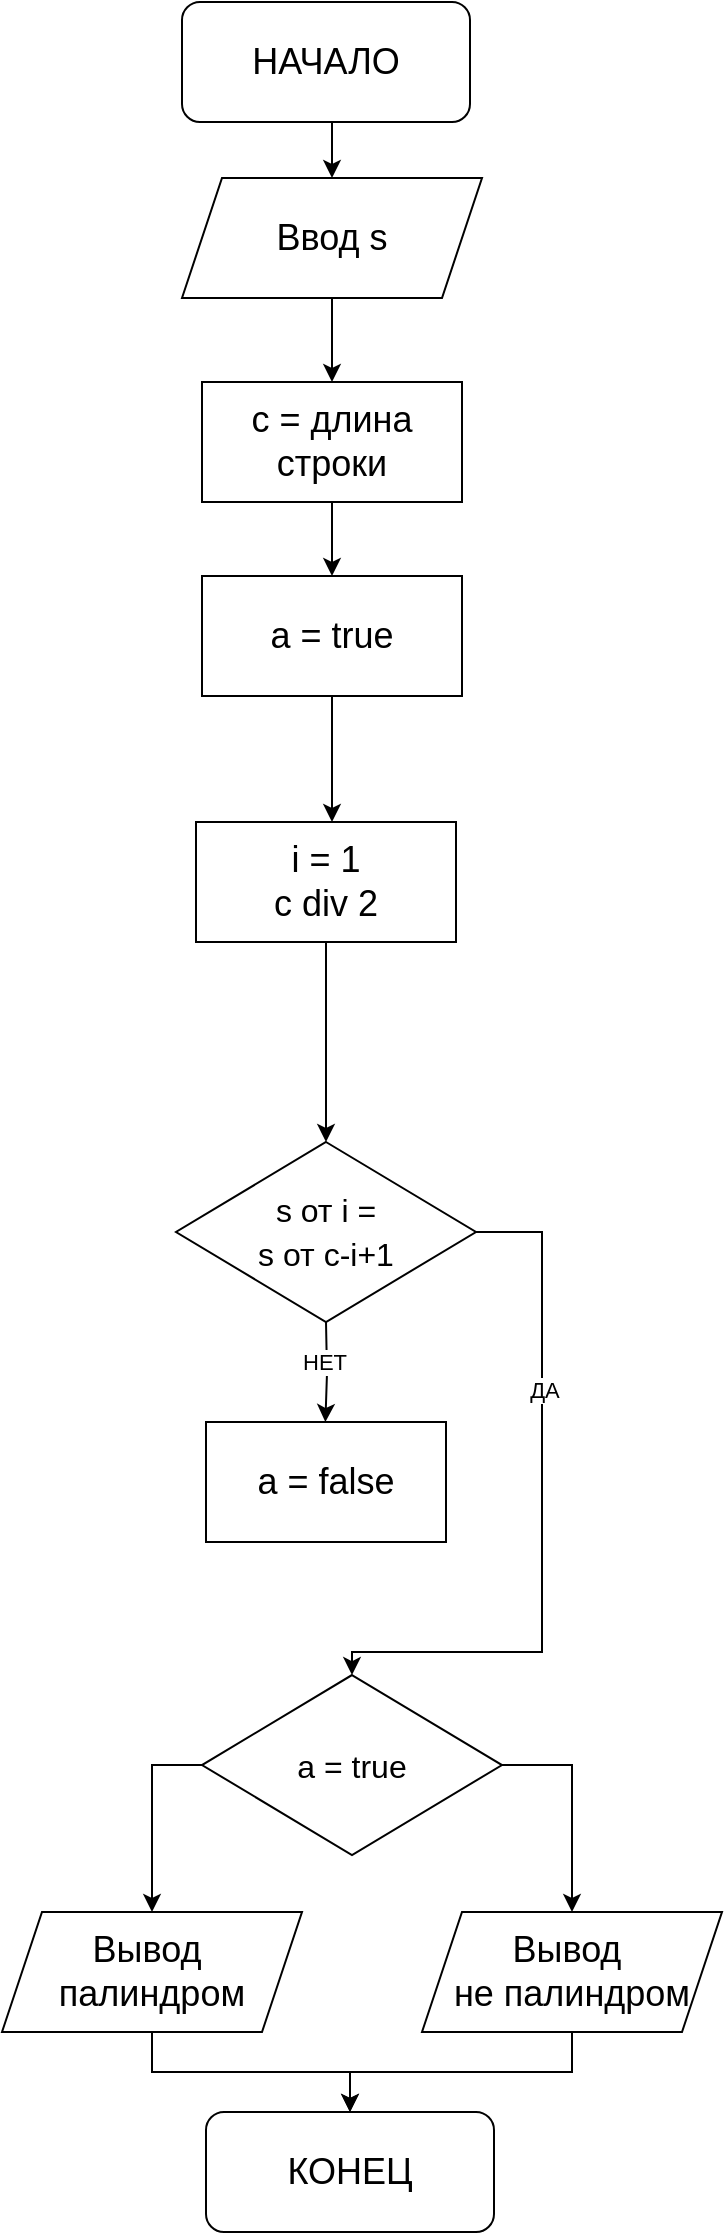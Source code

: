 <mxfile version="22.1.8" type="device">
  <diagram name="Страница — 1" id="cFuSS7QKAt1AiNt9xKHw">
    <mxGraphModel dx="696" dy="313" grid="1" gridSize="10" guides="1" tooltips="1" connect="1" arrows="1" fold="1" page="1" pageScale="1" pageWidth="827" pageHeight="1169" math="0" shadow="0">
      <root>
        <mxCell id="0" />
        <mxCell id="1" parent="0" />
        <mxCell id="e_HS2HajH7sfMlvskivI-38" style="edgeStyle=orthogonalEdgeStyle;rounded=0;orthogonalLoop=1;jettySize=auto;html=1;exitX=0.5;exitY=1;exitDx=0;exitDy=0;entryX=0.5;entryY=0;entryDx=0;entryDy=0;fontSize=18;" parent="1" source="e_HS2HajH7sfMlvskivI-39" target="e_HS2HajH7sfMlvskivI-40" edge="1">
          <mxGeometry relative="1" as="geometry" />
        </mxCell>
        <mxCell id="e_HS2HajH7sfMlvskivI-39" value="&lt;font style=&quot;font-size: 18px;&quot;&gt;НАЧАЛО&lt;/font&gt;" style="rounded=1;whiteSpace=wrap;html=1;fontSize=18;" parent="1" vertex="1">
          <mxGeometry x="340" y="30" width="144" height="60" as="geometry" />
        </mxCell>
        <mxCell id="e_HS2HajH7sfMlvskivI-44" style="edgeStyle=orthogonalEdgeStyle;rounded=0;orthogonalLoop=1;jettySize=auto;html=1;exitX=0.5;exitY=1;exitDx=0;exitDy=0;" parent="1" source="e_HS2HajH7sfMlvskivI-40" target="e_HS2HajH7sfMlvskivI-43" edge="1">
          <mxGeometry relative="1" as="geometry" />
        </mxCell>
        <mxCell id="e_HS2HajH7sfMlvskivI-40" value="&lt;font style=&quot;font-size: 18px;&quot;&gt;Ввод s&lt;/font&gt;" style="shape=parallelogram;perimeter=parallelogramPerimeter;whiteSpace=wrap;html=1;fixedSize=1;fontSize=18;" parent="1" vertex="1">
          <mxGeometry x="340" y="118" width="150" height="60" as="geometry" />
        </mxCell>
        <mxCell id="e_HS2HajH7sfMlvskivI-55" style="edgeStyle=orthogonalEdgeStyle;rounded=0;orthogonalLoop=1;jettySize=auto;html=1;exitX=0.5;exitY=1;exitDx=0;exitDy=0;" parent="1" source="e_HS2HajH7sfMlvskivI-43" target="e_HS2HajH7sfMlvskivI-53" edge="1">
          <mxGeometry relative="1" as="geometry" />
        </mxCell>
        <mxCell id="e_HS2HajH7sfMlvskivI-43" value="&lt;font style=&quot;font-size: 18px;&quot;&gt;c = длина строки&lt;/font&gt;" style="rounded=0;whiteSpace=wrap;html=1;fontSize=18;" parent="1" vertex="1">
          <mxGeometry x="350" y="220" width="130" height="60" as="geometry" />
        </mxCell>
        <mxCell id="e_HS2HajH7sfMlvskivI-50" style="edgeStyle=orthogonalEdgeStyle;rounded=0;orthogonalLoop=1;jettySize=auto;html=1;exitX=0.5;exitY=1;exitDx=0;exitDy=0;" parent="1" edge="1">
          <mxGeometry relative="1" as="geometry">
            <mxPoint x="411.69" y="740" as="targetPoint" />
            <mxPoint x="412" y="690" as="sourcePoint" />
          </mxGeometry>
        </mxCell>
        <mxCell id="e_HS2HajH7sfMlvskivI-51" value="НЕТ" style="edgeLabel;html=1;align=center;verticalAlign=middle;resizable=0;points=[];" parent="e_HS2HajH7sfMlvskivI-50" vertex="1" connectable="0">
          <mxGeometry x="-0.202" y="-2" relative="1" as="geometry">
            <mxPoint as="offset" />
          </mxGeometry>
        </mxCell>
        <mxCell id="e_HS2HajH7sfMlvskivI-62" style="edgeStyle=orthogonalEdgeStyle;rounded=0;orthogonalLoop=1;jettySize=auto;html=1;exitX=1;exitY=0.5;exitDx=0;exitDy=0;entryX=0.5;entryY=0;entryDx=0;entryDy=0;" parent="1" source="e_HS2HajH7sfMlvskivI-47" target="e_HS2HajH7sfMlvskivI-61" edge="1">
          <mxGeometry relative="1" as="geometry">
            <Array as="points">
              <mxPoint x="520" y="645" />
              <mxPoint x="520" y="855" />
              <mxPoint x="425" y="855" />
            </Array>
            <mxPoint x="500" y="640" as="sourcePoint" />
          </mxGeometry>
        </mxCell>
        <mxCell id="e_HS2HajH7sfMlvskivI-63" value="ДА" style="edgeLabel;html=1;align=center;verticalAlign=middle;resizable=0;points=[];" parent="e_HS2HajH7sfMlvskivI-62" vertex="1" connectable="0">
          <mxGeometry x="-0.363" y="1" relative="1" as="geometry">
            <mxPoint as="offset" />
          </mxGeometry>
        </mxCell>
        <mxCell id="e_HS2HajH7sfMlvskivI-47" value="&lt;font style=&quot;font-size: 16px;&quot;&gt;s от i = &lt;br&gt;s от c-i+1&lt;br&gt;&lt;/font&gt;" style="rhombus;whiteSpace=wrap;html=1;fontSize=18;" parent="1" vertex="1">
          <mxGeometry x="337" y="600" width="150" height="90" as="geometry" />
        </mxCell>
        <mxCell id="e_HS2HajH7sfMlvskivI-52" value="&lt;font style=&quot;font-size: 18px;&quot;&gt;a = false&lt;/font&gt;" style="rounded=0;whiteSpace=wrap;html=1;fontSize=18;" parent="1" vertex="1">
          <mxGeometry x="352" y="740" width="120" height="60" as="geometry" />
        </mxCell>
        <mxCell id="e_HS2HajH7sfMlvskivI-74" style="edgeStyle=orthogonalEdgeStyle;rounded=0;orthogonalLoop=1;jettySize=auto;html=1;exitX=0.5;exitY=1;exitDx=0;exitDy=0;" parent="1" source="e_HS2HajH7sfMlvskivI-53" edge="1">
          <mxGeometry relative="1" as="geometry">
            <mxPoint x="415" y="440" as="targetPoint" />
          </mxGeometry>
        </mxCell>
        <mxCell id="e_HS2HajH7sfMlvskivI-53" value="a = true" style="rounded=0;whiteSpace=wrap;html=1;fontSize=18;" parent="1" vertex="1">
          <mxGeometry x="350" y="317" width="130" height="60" as="geometry" />
        </mxCell>
        <mxCell id="e_HS2HajH7sfMlvskivI-64" style="edgeStyle=orthogonalEdgeStyle;rounded=0;orthogonalLoop=1;jettySize=auto;html=1;exitX=1;exitY=0.5;exitDx=0;exitDy=0;entryX=0.5;entryY=0;entryDx=0;entryDy=0;" parent="1" source="e_HS2HajH7sfMlvskivI-61" target="e_HS2HajH7sfMlvskivI-65" edge="1">
          <mxGeometry relative="1" as="geometry">
            <mxPoint x="530" y="995" as="targetPoint" />
          </mxGeometry>
        </mxCell>
        <mxCell id="e_HS2HajH7sfMlvskivI-61" value="&lt;font style=&quot;font-size: 16px;&quot;&gt;a = true&lt;br&gt;&lt;/font&gt;" style="rhombus;whiteSpace=wrap;html=1;fontSize=18;" parent="1" vertex="1">
          <mxGeometry x="350" y="866.51" width="150" height="90" as="geometry" />
        </mxCell>
        <mxCell id="e_HS2HajH7sfMlvskivI-73" style="edgeStyle=orthogonalEdgeStyle;rounded=0;orthogonalLoop=1;jettySize=auto;html=1;exitX=0.5;exitY=1;exitDx=0;exitDy=0;entryX=0.5;entryY=0;entryDx=0;entryDy=0;" parent="1" source="e_HS2HajH7sfMlvskivI-65" target="e_HS2HajH7sfMlvskivI-70" edge="1">
          <mxGeometry relative="1" as="geometry" />
        </mxCell>
        <mxCell id="e_HS2HajH7sfMlvskivI-65" value="&lt;font style=&quot;font-size: 18px;&quot;&gt;Вывод&amp;nbsp;&lt;br&gt;не палиндром&lt;br&gt;&lt;/font&gt;" style="shape=parallelogram;perimeter=parallelogramPerimeter;whiteSpace=wrap;html=1;fixedSize=1;fontSize=18;" parent="1" vertex="1">
          <mxGeometry x="460" y="985" width="150" height="60" as="geometry" />
        </mxCell>
        <mxCell id="e_HS2HajH7sfMlvskivI-68" style="edgeStyle=orthogonalEdgeStyle;rounded=0;orthogonalLoop=1;jettySize=auto;html=1;exitX=0;exitY=0.5;exitDx=0;exitDy=0;entryX=0.5;entryY=0;entryDx=0;entryDy=0;" parent="1" source="e_HS2HajH7sfMlvskivI-61" target="e_HS2HajH7sfMlvskivI-69" edge="1">
          <mxGeometry relative="1" as="geometry">
            <mxPoint x="350" y="993" as="targetPoint" />
            <mxPoint x="320" y="910" as="sourcePoint" />
          </mxGeometry>
        </mxCell>
        <mxCell id="e_HS2HajH7sfMlvskivI-71" style="edgeStyle=orthogonalEdgeStyle;rounded=0;orthogonalLoop=1;jettySize=auto;html=1;exitX=0.5;exitY=1;exitDx=0;exitDy=0;entryX=0.5;entryY=0;entryDx=0;entryDy=0;" parent="1" source="e_HS2HajH7sfMlvskivI-69" target="e_HS2HajH7sfMlvskivI-70" edge="1">
          <mxGeometry relative="1" as="geometry" />
        </mxCell>
        <mxCell id="e_HS2HajH7sfMlvskivI-69" value="Вывод&amp;nbsp;&lt;br&gt;палиндром" style="shape=parallelogram;perimeter=parallelogramPerimeter;whiteSpace=wrap;html=1;fixedSize=1;fontSize=18;" parent="1" vertex="1">
          <mxGeometry x="250" y="985" width="150" height="60" as="geometry" />
        </mxCell>
        <mxCell id="e_HS2HajH7sfMlvskivI-70" value="КОНЕЦ" style="rounded=1;whiteSpace=wrap;html=1;fontSize=18;" parent="1" vertex="1">
          <mxGeometry x="352" y="1085" width="144" height="60" as="geometry" />
        </mxCell>
        <mxCell id="7CDMrc-y_iHInSQ9wVdQ-2" style="edgeStyle=orthogonalEdgeStyle;rounded=0;orthogonalLoop=1;jettySize=auto;html=1;exitX=0.5;exitY=1;exitDx=0;exitDy=0;entryX=0.5;entryY=0;entryDx=0;entryDy=0;" edge="1" parent="1" source="7CDMrc-y_iHInSQ9wVdQ-1" target="e_HS2HajH7sfMlvskivI-47">
          <mxGeometry relative="1" as="geometry" />
        </mxCell>
        <mxCell id="7CDMrc-y_iHInSQ9wVdQ-1" value="i = 1&lt;br&gt;c div 2" style="rounded=0;whiteSpace=wrap;html=1;fontSize=18;" vertex="1" parent="1">
          <mxGeometry x="347" y="440" width="130" height="60" as="geometry" />
        </mxCell>
      </root>
    </mxGraphModel>
  </diagram>
</mxfile>

